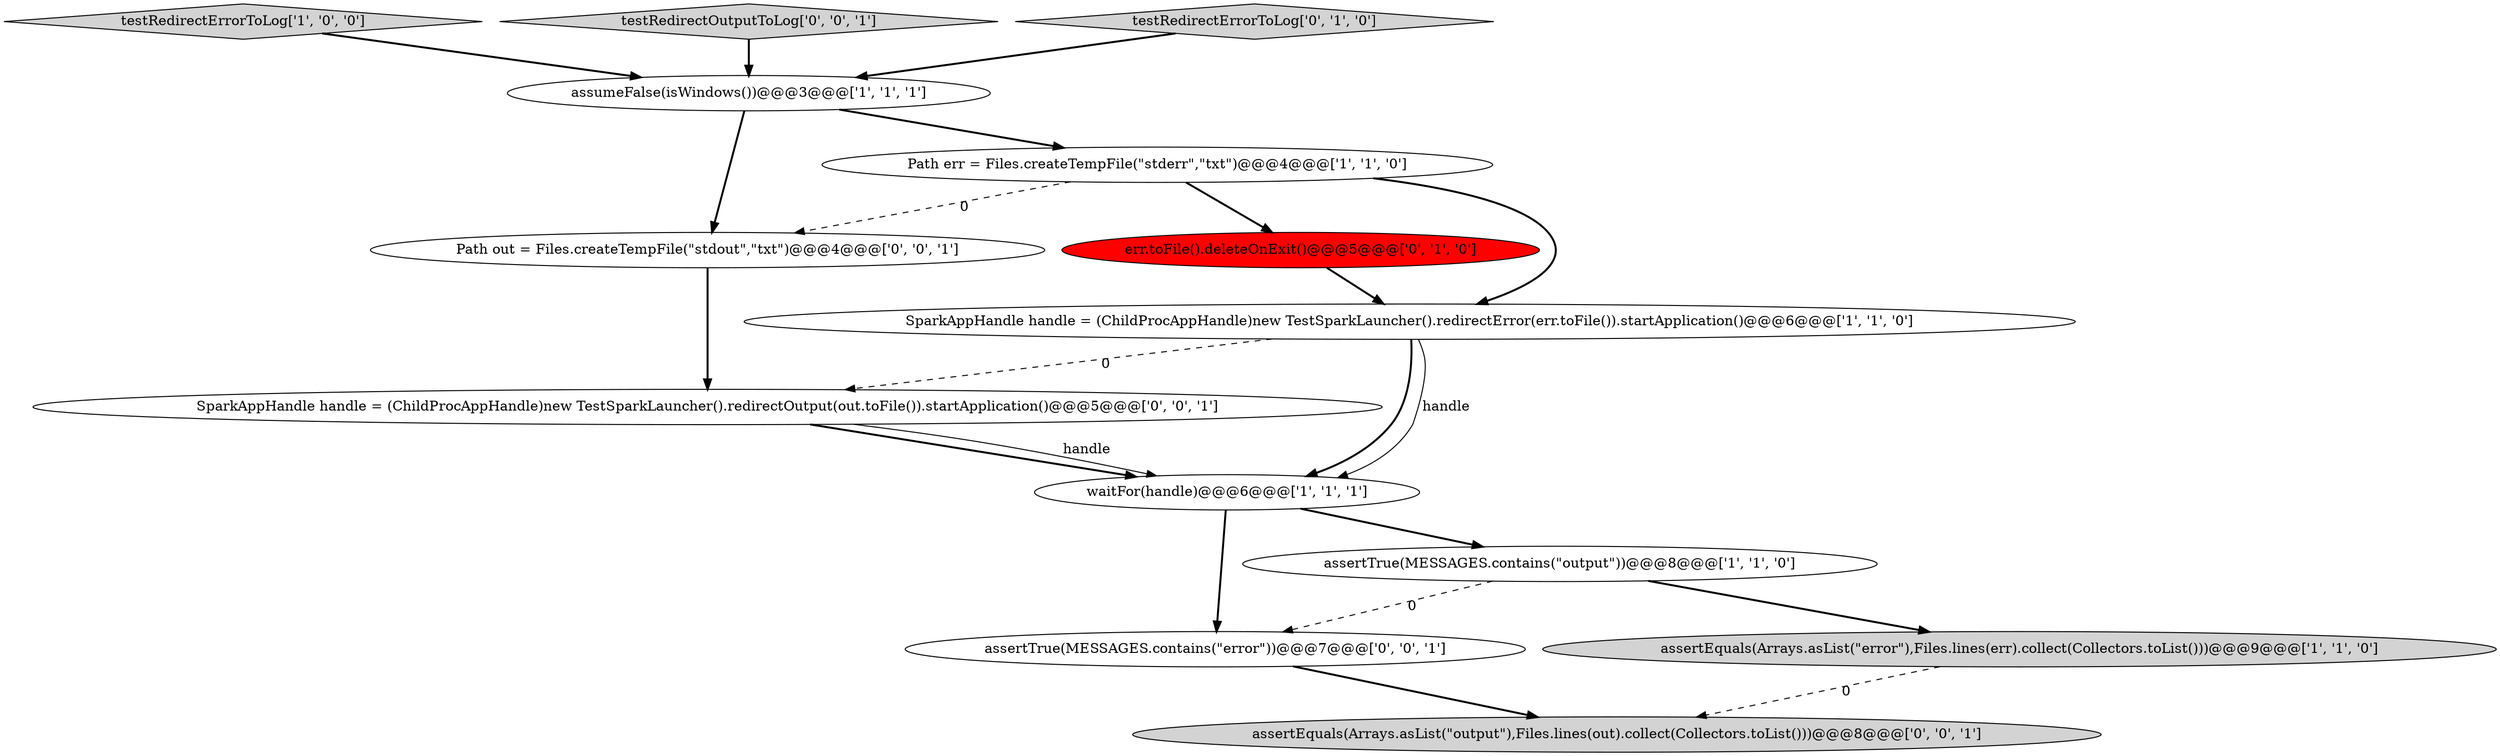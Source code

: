 digraph {
6 [style = filled, label = "assumeFalse(isWindows())@@@3@@@['1', '1', '1']", fillcolor = white, shape = ellipse image = "AAA0AAABBB1BBB"];
10 [style = filled, label = "Path out = Files.createTempFile(\"stdout\",\"txt\")@@@4@@@['0', '0', '1']", fillcolor = white, shape = ellipse image = "AAA0AAABBB3BBB"];
0 [style = filled, label = "testRedirectErrorToLog['1', '0', '0']", fillcolor = lightgray, shape = diamond image = "AAA0AAABBB1BBB"];
9 [style = filled, label = "testRedirectOutputToLog['0', '0', '1']", fillcolor = lightgray, shape = diamond image = "AAA0AAABBB3BBB"];
11 [style = filled, label = "assertTrue(MESSAGES.contains(\"error\"))@@@7@@@['0', '0', '1']", fillcolor = white, shape = ellipse image = "AAA0AAABBB3BBB"];
13 [style = filled, label = "assertEquals(Arrays.asList(\"output\"),Files.lines(out).collect(Collectors.toList()))@@@8@@@['0', '0', '1']", fillcolor = lightgray, shape = ellipse image = "AAA0AAABBB3BBB"];
2 [style = filled, label = "assertTrue(MESSAGES.contains(\"output\"))@@@8@@@['1', '1', '0']", fillcolor = white, shape = ellipse image = "AAA0AAABBB1BBB"];
5 [style = filled, label = "Path err = Files.createTempFile(\"stderr\",\"txt\")@@@4@@@['1', '1', '0']", fillcolor = white, shape = ellipse image = "AAA0AAABBB1BBB"];
12 [style = filled, label = "SparkAppHandle handle = (ChildProcAppHandle)new TestSparkLauncher().redirectOutput(out.toFile()).startApplication()@@@5@@@['0', '0', '1']", fillcolor = white, shape = ellipse image = "AAA0AAABBB3BBB"];
4 [style = filled, label = "assertEquals(Arrays.asList(\"error\"),Files.lines(err).collect(Collectors.toList()))@@@9@@@['1', '1', '0']", fillcolor = lightgray, shape = ellipse image = "AAA0AAABBB1BBB"];
8 [style = filled, label = "err.toFile().deleteOnExit()@@@5@@@['0', '1', '0']", fillcolor = red, shape = ellipse image = "AAA1AAABBB2BBB"];
1 [style = filled, label = "SparkAppHandle handle = (ChildProcAppHandle)new TestSparkLauncher().redirectError(err.toFile()).startApplication()@@@6@@@['1', '1', '0']", fillcolor = white, shape = ellipse image = "AAA0AAABBB1BBB"];
7 [style = filled, label = "testRedirectErrorToLog['0', '1', '0']", fillcolor = lightgray, shape = diamond image = "AAA0AAABBB2BBB"];
3 [style = filled, label = "waitFor(handle)@@@6@@@['1', '1', '1']", fillcolor = white, shape = ellipse image = "AAA0AAABBB1BBB"];
5->8 [style = bold, label=""];
0->6 [style = bold, label=""];
1->3 [style = bold, label=""];
3->11 [style = bold, label=""];
2->4 [style = bold, label=""];
9->6 [style = bold, label=""];
8->1 [style = bold, label=""];
1->12 [style = dashed, label="0"];
5->1 [style = bold, label=""];
6->5 [style = bold, label=""];
3->2 [style = bold, label=""];
5->10 [style = dashed, label="0"];
10->12 [style = bold, label=""];
6->10 [style = bold, label=""];
11->13 [style = bold, label=""];
7->6 [style = bold, label=""];
2->11 [style = dashed, label="0"];
12->3 [style = bold, label=""];
4->13 [style = dashed, label="0"];
1->3 [style = solid, label="handle"];
12->3 [style = solid, label="handle"];
}
